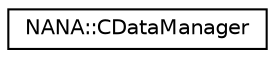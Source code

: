 digraph "类继承关系图"
{
 // LATEX_PDF_SIZE
  edge [fontname="Helvetica",fontsize="10",labelfontname="Helvetica",labelfontsize="10"];
  node [fontname="Helvetica",fontsize="10",shape=record];
  rankdir="LR";
  Node0 [label="NANA::CDataManager",height=0.2,width=0.4,color="black", fillcolor="white", style="filled",URL="$class_n_a_n_a_1_1_c_data_manager.html",tooltip=" "];
}
